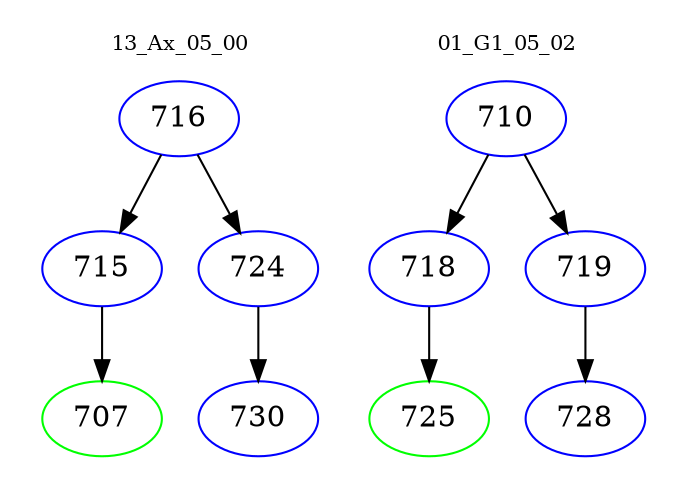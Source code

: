 digraph{
subgraph cluster_0 {
color = white
label = "13_Ax_05_00";
fontsize=10;
T0_716 [label="716", color="blue"]
T0_716 -> T0_715 [color="black"]
T0_715 [label="715", color="blue"]
T0_715 -> T0_707 [color="black"]
T0_707 [label="707", color="green"]
T0_716 -> T0_724 [color="black"]
T0_724 [label="724", color="blue"]
T0_724 -> T0_730 [color="black"]
T0_730 [label="730", color="blue"]
}
subgraph cluster_1 {
color = white
label = "01_G1_05_02";
fontsize=10;
T1_710 [label="710", color="blue"]
T1_710 -> T1_718 [color="black"]
T1_718 [label="718", color="blue"]
T1_718 -> T1_725 [color="black"]
T1_725 [label="725", color="green"]
T1_710 -> T1_719 [color="black"]
T1_719 [label="719", color="blue"]
T1_719 -> T1_728 [color="black"]
T1_728 [label="728", color="blue"]
}
}
